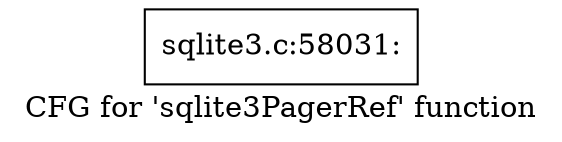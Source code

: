 digraph "CFG for 'sqlite3PagerRef' function" {
	label="CFG for 'sqlite3PagerRef' function";

	Node0x55c0f7ff8840 [shape=record,label="{sqlite3.c:58031:}"];
}
